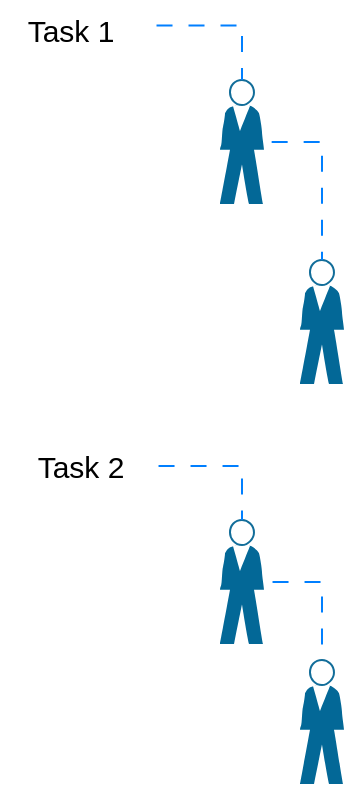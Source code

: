 <mxfile version="24.6.4" type="github">
  <diagram name="Page-1" id="7uZ24tVlsC-XGDb4ShXH">
    <mxGraphModel dx="1050" dy="679" grid="1" gridSize="10" guides="1" tooltips="1" connect="1" arrows="1" fold="1" page="1" pageScale="1" pageWidth="850" pageHeight="1100" math="0" shadow="0">
      <root>
        <mxCell id="0" />
        <mxCell id="1" parent="0" />
        <mxCell id="59tj9h7anv_jdYhijf_V-1" value="" style="shape=mxgraph.cisco.people.standing_man;sketch=0;html=1;pointerEvents=1;dashed=0;fillColor=#036897;strokeColor=#ffffff;strokeWidth=2;verticalLabelPosition=bottom;verticalAlign=top;align=center;outlineConnect=0;" vertex="1" parent="1">
          <mxGeometry x="370" y="420" width="22" height="62" as="geometry" />
        </mxCell>
        <mxCell id="59tj9h7anv_jdYhijf_V-2" value="" style="shape=mxgraph.cisco.people.standing_man;sketch=0;html=1;pointerEvents=1;dashed=0;fillColor=#036897;strokeColor=#ffffff;strokeWidth=2;verticalLabelPosition=bottom;verticalAlign=top;align=center;outlineConnect=0;" vertex="1" parent="1">
          <mxGeometry x="330" y="350" width="22" height="62" as="geometry" />
        </mxCell>
        <mxCell id="59tj9h7anv_jdYhijf_V-3" value="" style="shape=mxgraph.cisco.people.standing_man;sketch=0;html=1;pointerEvents=1;dashed=0;fillColor=#036897;strokeColor=#ffffff;strokeWidth=2;verticalLabelPosition=bottom;verticalAlign=top;align=center;outlineConnect=0;" vertex="1" parent="1">
          <mxGeometry x="330" y="130" width="22" height="62" as="geometry" />
        </mxCell>
        <mxCell id="59tj9h7anv_jdYhijf_V-4" value="" style="shape=mxgraph.cisco.people.standing_man;sketch=0;html=1;pointerEvents=1;dashed=0;fillColor=#036897;strokeColor=#ffffff;strokeWidth=2;verticalLabelPosition=bottom;verticalAlign=top;align=center;outlineConnect=0;" vertex="1" parent="1">
          <mxGeometry x="370" y="220" width="22" height="62" as="geometry" />
        </mxCell>
        <mxCell id="59tj9h7anv_jdYhijf_V-5" value="&lt;font style=&quot;font-size: 15px;&quot;&gt;Task 1&lt;/font&gt;" style="text;html=1;align=center;verticalAlign=middle;resizable=0;points=[];autosize=1;strokeColor=none;fillColor=none;" vertex="1" parent="1">
          <mxGeometry x="220" y="90" width="70" height="30" as="geometry" />
        </mxCell>
        <mxCell id="59tj9h7anv_jdYhijf_V-6" value="" style="endArrow=none;html=1;rounded=0;strokeColor=#007FFF;edgeStyle=orthogonalEdgeStyle;flowAnimation=1;exitX=1.057;exitY=0.427;exitDx=0;exitDy=0;exitPerimeter=0;entryX=0.5;entryY=0;entryDx=0;entryDy=0;entryPerimeter=0;" edge="1" parent="1" source="59tj9h7anv_jdYhijf_V-5" target="59tj9h7anv_jdYhijf_V-3">
          <mxGeometry width="50" height="50" relative="1" as="geometry">
            <mxPoint x="400" y="370" as="sourcePoint" />
            <mxPoint x="450" y="320" as="targetPoint" />
          </mxGeometry>
        </mxCell>
        <mxCell id="59tj9h7anv_jdYhijf_V-7" value="" style="endArrow=none;html=1;rounded=0;strokeColor=#007FFF;edgeStyle=orthogonalEdgeStyle;flowAnimation=1;exitX=0.98;exitY=0.5;exitDx=0;exitDy=0;exitPerimeter=0;entryX=0.5;entryY=0;entryDx=0;entryDy=0;entryPerimeter=0;" edge="1" parent="1" source="59tj9h7anv_jdYhijf_V-3" target="59tj9h7anv_jdYhijf_V-4">
          <mxGeometry width="50" height="50" relative="1" as="geometry">
            <mxPoint x="304" y="113" as="sourcePoint" />
            <mxPoint x="351" y="140" as="targetPoint" />
          </mxGeometry>
        </mxCell>
        <mxCell id="59tj9h7anv_jdYhijf_V-8" value="&lt;font style=&quot;font-size: 15px;&quot;&gt;Task 2&lt;/font&gt;" style="text;html=1;align=center;verticalAlign=middle;resizable=0;points=[];autosize=1;strokeColor=none;fillColor=none;" vertex="1" parent="1">
          <mxGeometry x="225" y="308" width="70" height="30" as="geometry" />
        </mxCell>
        <mxCell id="59tj9h7anv_jdYhijf_V-9" value="" style="endArrow=none;html=1;rounded=0;strokeColor=#007FFF;edgeStyle=orthogonalEdgeStyle;flowAnimation=1;entryX=0.5;entryY=0;entryDx=0;entryDy=0;entryPerimeter=0;" edge="1" parent="1" source="59tj9h7anv_jdYhijf_V-8" target="59tj9h7anv_jdYhijf_V-2">
          <mxGeometry width="50" height="50" relative="1" as="geometry">
            <mxPoint x="304" y="113" as="sourcePoint" />
            <mxPoint x="351" y="140" as="targetPoint" />
          </mxGeometry>
        </mxCell>
        <mxCell id="59tj9h7anv_jdYhijf_V-10" value="" style="endArrow=none;html=1;rounded=0;strokeColor=#007FFF;edgeStyle=orthogonalEdgeStyle;flowAnimation=1;entryX=0.5;entryY=0;entryDx=0;entryDy=0;entryPerimeter=0;" edge="1" parent="1" source="59tj9h7anv_jdYhijf_V-2" target="59tj9h7anv_jdYhijf_V-1">
          <mxGeometry width="50" height="50" relative="1" as="geometry">
            <mxPoint x="314" y="123" as="sourcePoint" />
            <mxPoint x="361" y="150" as="targetPoint" />
          </mxGeometry>
        </mxCell>
      </root>
    </mxGraphModel>
  </diagram>
</mxfile>
